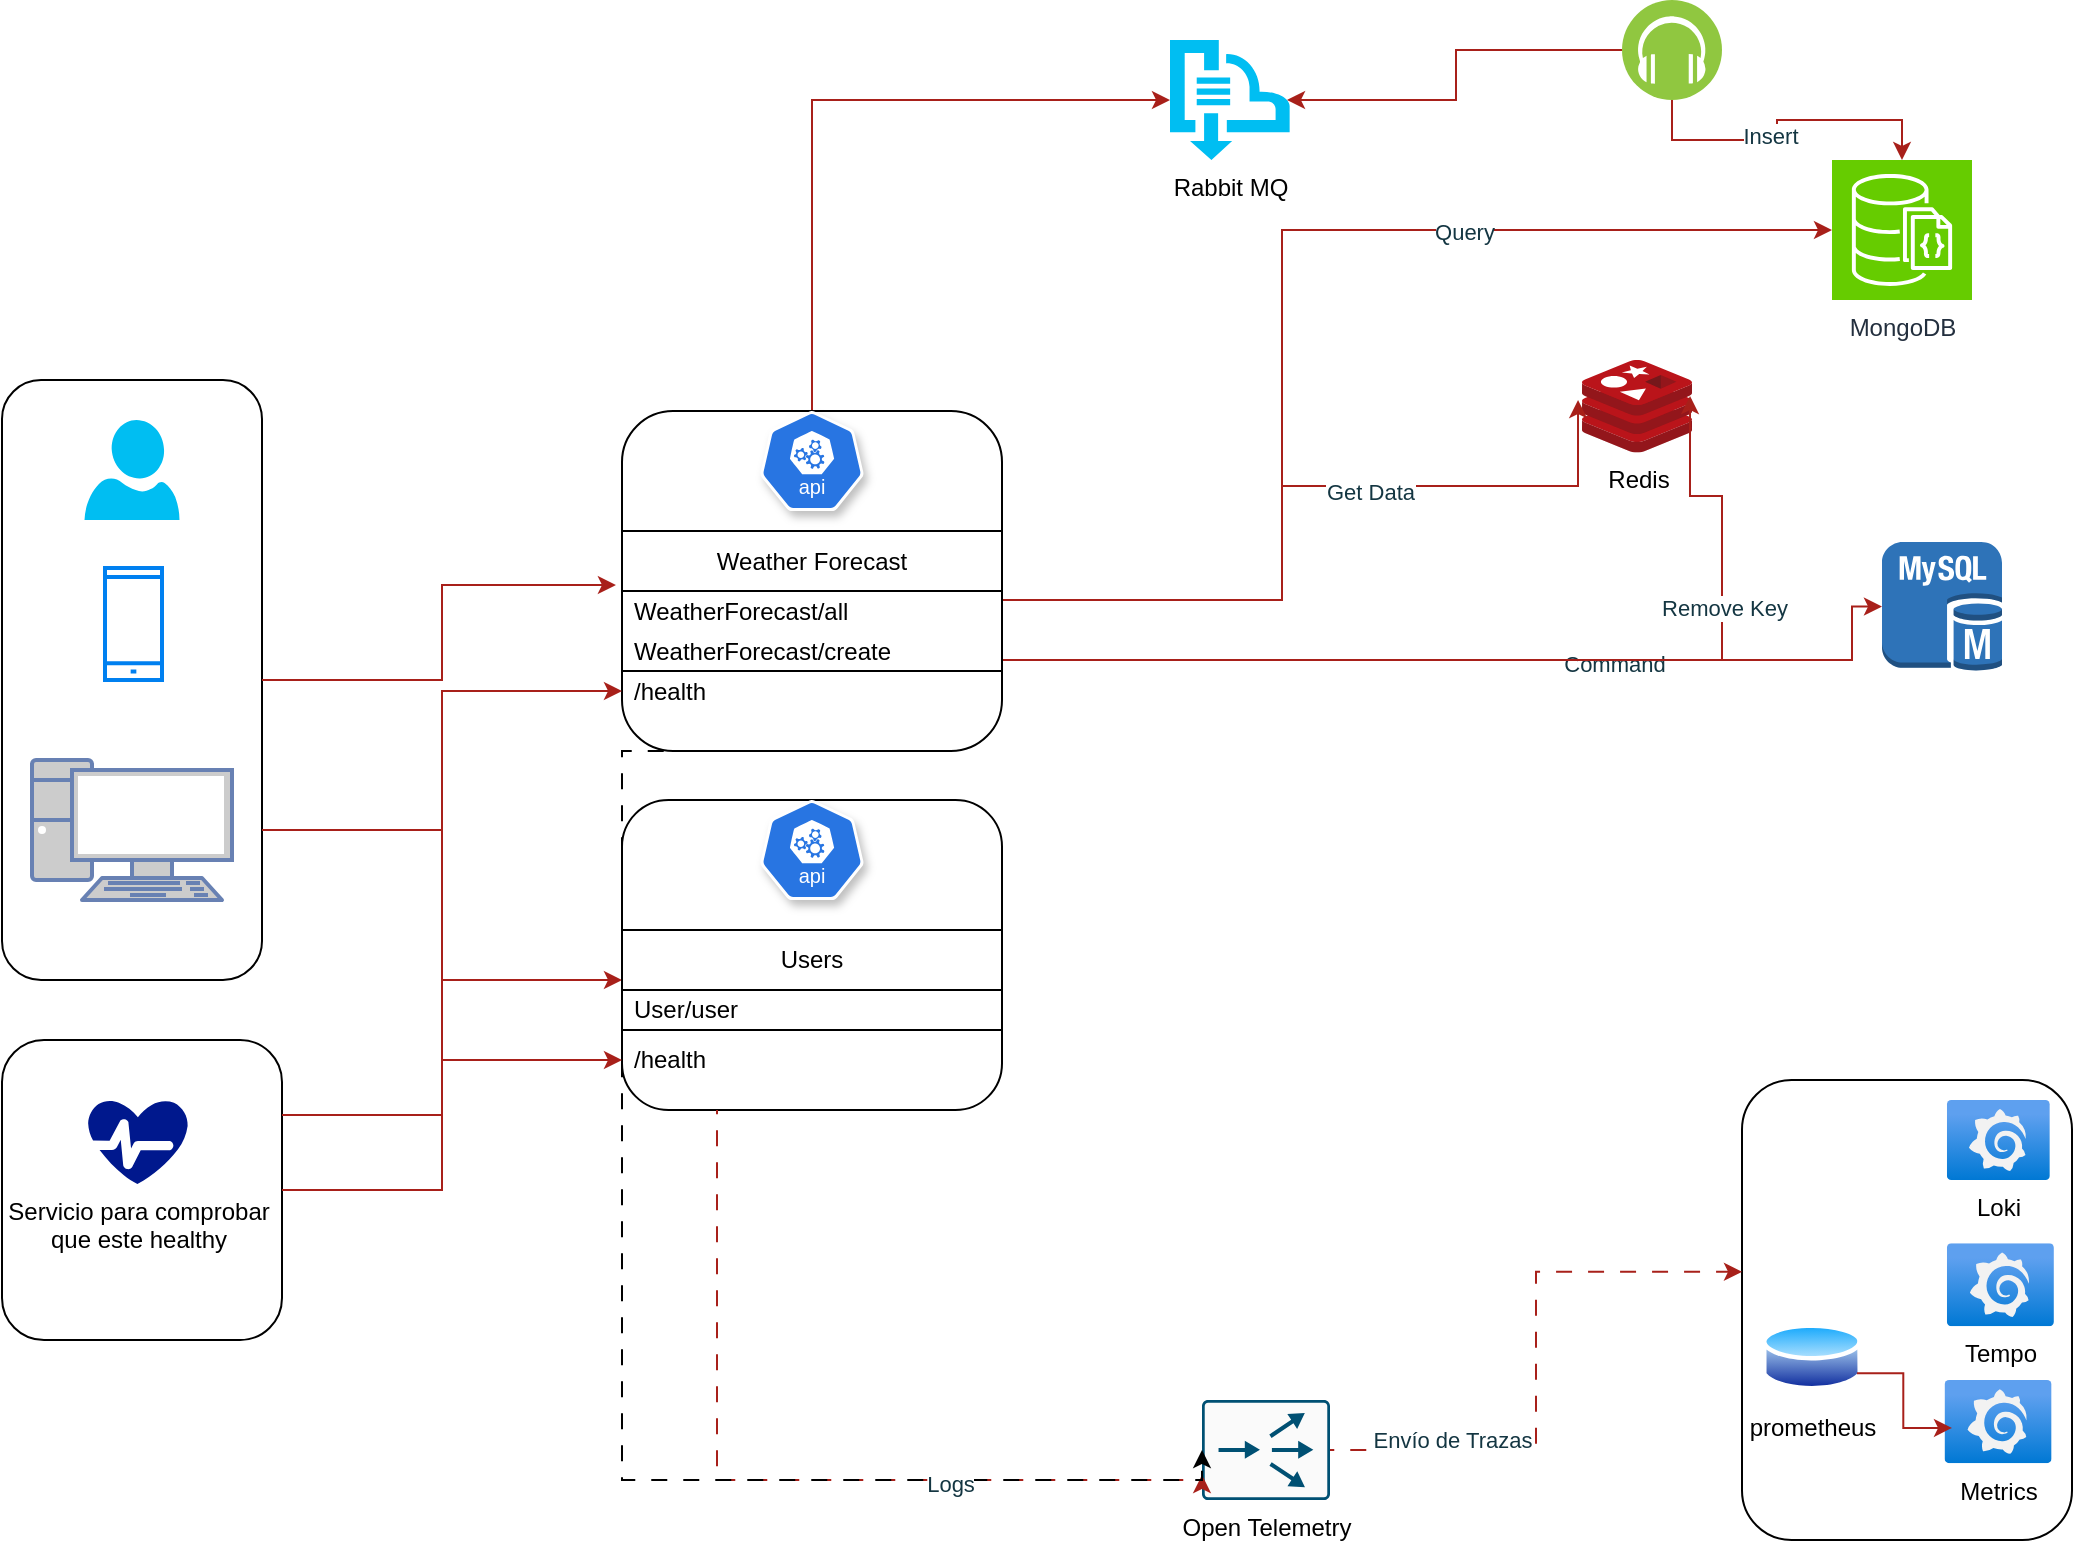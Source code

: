 <mxfile version="24.7.6">
  <diagram name="Página-1" id="ASL7EYoQqgXapV5xWy3M">
    <mxGraphModel dx="2261" dy="752" grid="1" gridSize="10" guides="1" tooltips="1" connect="1" arrows="1" fold="1" page="1" pageScale="1" pageWidth="827" pageHeight="1169" math="0" shadow="0">
      <root>
        <mxCell id="0" />
        <mxCell id="1" parent="0" />
        <mxCell id="1Br-K4Cn2IBCW6UkXx3d-42" value="" style="group" vertex="1" connectable="0" parent="1">
          <mxGeometry x="-230" y="190" width="130" height="300" as="geometry" />
        </mxCell>
        <mxCell id="1Br-K4Cn2IBCW6UkXx3d-8" value="" style="rounded=1;whiteSpace=wrap;html=1;direction=south;" vertex="1" parent="1Br-K4Cn2IBCW6UkXx3d-42">
          <mxGeometry width="130" height="300" as="geometry" />
        </mxCell>
        <mxCell id="1Br-K4Cn2IBCW6UkXx3d-9" value="" style="verticalLabelPosition=bottom;html=1;verticalAlign=top;align=center;strokeColor=none;fillColor=#00BEF2;shape=mxgraph.azure.user;" vertex="1" parent="1Br-K4Cn2IBCW6UkXx3d-42">
          <mxGeometry x="41.25" y="20" width="47.5" height="50" as="geometry" />
        </mxCell>
        <mxCell id="1Br-K4Cn2IBCW6UkXx3d-11" value="" style="html=1;verticalLabelPosition=bottom;align=center;labelBackgroundColor=#ffffff;verticalAlign=top;strokeWidth=2;strokeColor=#0080F0;shadow=0;dashed=0;shape=mxgraph.ios7.icons.smartphone;" vertex="1" parent="1Br-K4Cn2IBCW6UkXx3d-42">
          <mxGeometry x="51.5" y="94" width="28.5" height="56" as="geometry" />
        </mxCell>
        <mxCell id="1Br-K4Cn2IBCW6UkXx3d-12" value="" style="fontColor=#0066CC;verticalAlign=top;verticalLabelPosition=bottom;labelPosition=center;align=center;html=1;outlineConnect=0;fillColor=#CCCCCC;strokeColor=#6881B3;gradientColor=none;gradientDirection=north;strokeWidth=2;shape=mxgraph.networks.pc;" vertex="1" parent="1Br-K4Cn2IBCW6UkXx3d-42">
          <mxGeometry x="15" y="190" width="100" height="70" as="geometry" />
        </mxCell>
        <mxCell id="1Br-K4Cn2IBCW6UkXx3d-45" value="" style="group" vertex="1" connectable="0" parent="1">
          <mxGeometry x="-230" y="520" width="140" height="150" as="geometry" />
        </mxCell>
        <mxCell id="1Br-K4Cn2IBCW6UkXx3d-43" value="" style="rounded=1;whiteSpace=wrap;html=1;direction=south;" vertex="1" parent="1Br-K4Cn2IBCW6UkXx3d-45">
          <mxGeometry width="140" height="150" as="geometry" />
        </mxCell>
        <mxCell id="1Br-K4Cn2IBCW6UkXx3d-44" value="Servicio para comprobar&lt;div&gt;que este healthy&lt;/div&gt;" style="sketch=0;aspect=fixed;pointerEvents=1;shadow=0;dashed=0;html=1;strokeColor=none;labelPosition=center;verticalLabelPosition=bottom;verticalAlign=top;align=center;fillColor=#00188D;shape=mxgraph.azure.health_monitoring" vertex="1" parent="1Br-K4Cn2IBCW6UkXx3d-45">
          <mxGeometry x="43.077" y="30" width="50" height="42" as="geometry" />
        </mxCell>
        <mxCell id="1Br-K4Cn2IBCW6UkXx3d-49" value="Mongo&lt;span style=&quot;background-color: initial;&quot;&gt;DB&lt;/span&gt;" style="sketch=0;points=[[0,0,0],[0.25,0,0],[0.5,0,0],[0.75,0,0],[1,0,0],[0,1,0],[0.25,1,0],[0.5,1,0],[0.75,1,0],[1,1,0],[0,0.25,0],[0,0.5,0],[0,0.75,0],[1,0.25,0],[1,0.5,0],[1,0.75,0]];outlineConnect=0;fontColor=#232F3E;fillColor=#66CC00;strokeColor=#ffffff;dashed=0;verticalLabelPosition=bottom;verticalAlign=top;align=center;html=1;fontSize=12;fontStyle=0;aspect=fixed;shape=mxgraph.aws4.resourceIcon;resIcon=mxgraph.aws4.documentdb_with_mongodb_compatibility;" vertex="1" parent="1">
          <mxGeometry x="685" y="80" width="70" height="70" as="geometry" />
        </mxCell>
        <mxCell id="1Br-K4Cn2IBCW6UkXx3d-60" value="" style="group" vertex="1" connectable="0" parent="1">
          <mxGeometry x="640" y="540" width="165" height="230" as="geometry" />
        </mxCell>
        <mxCell id="1Br-K4Cn2IBCW6UkXx3d-58" value="" style="rounded=1;whiteSpace=wrap;html=1;direction=south;" vertex="1" parent="1Br-K4Cn2IBCW6UkXx3d-60">
          <mxGeometry width="165" height="230" as="geometry" />
        </mxCell>
        <mxCell id="1Br-K4Cn2IBCW6UkXx3d-3" value="Tempo" style="image;aspect=fixed;html=1;points=[];align=center;fontSize=12;image=img/lib/azure2/other/Grafana.svg;" vertex="1" parent="1Br-K4Cn2IBCW6UkXx3d-60">
          <mxGeometry x="102.412" y="81.58" width="53.56" height="41.58" as="geometry" />
        </mxCell>
        <mxCell id="1Br-K4Cn2IBCW6UkXx3d-56" value="Loki" style="image;aspect=fixed;html=1;points=[];align=center;fontSize=12;image=img/lib/azure2/other/Grafana.svg;" vertex="1" parent="1Br-K4Cn2IBCW6UkXx3d-60">
          <mxGeometry x="102.412" y="10" width="51.52" height="40" as="geometry" />
        </mxCell>
        <mxCell id="1Br-K4Cn2IBCW6UkXx3d-57" value="Metrics" style="image;aspect=fixed;html=1;points=[];align=center;fontSize=12;image=img/lib/azure2/other/Grafana.svg;" vertex="1" parent="1Br-K4Cn2IBCW6UkXx3d-60">
          <mxGeometry x="101.251" y="150.0" width="53.56" height="41.58" as="geometry" />
        </mxCell>
        <mxCell id="1Br-K4Cn2IBCW6UkXx3d-96" value="prometheus" style="image;aspect=fixed;perimeter=ellipsePerimeter;html=1;align=center;shadow=0;dashed=0;spacingTop=3;image=img/lib/active_directory/database.svg;" vertex="1" parent="1Br-K4Cn2IBCW6UkXx3d-60">
          <mxGeometry x="9.999" y="120.0" width="50" height="37" as="geometry" />
        </mxCell>
        <mxCell id="1Br-K4Cn2IBCW6UkXx3d-155" style="edgeStyle=orthogonalEdgeStyle;rounded=0;orthogonalLoop=1;jettySize=auto;html=1;exitX=1;exitY=0.75;exitDx=0;exitDy=0;entryX=0.07;entryY=0.577;entryDx=0;entryDy=0;entryPerimeter=0;strokeColor=#A8201A;fontColor=#143642;fillColor=#FAE5C7;" edge="1" parent="1Br-K4Cn2IBCW6UkXx3d-60" source="1Br-K4Cn2IBCW6UkXx3d-96" target="1Br-K4Cn2IBCW6UkXx3d-57">
          <mxGeometry relative="1" as="geometry" />
        </mxCell>
        <mxCell id="1Br-K4Cn2IBCW6UkXx3d-64" value="Open Telemetry" style="sketch=0;points=[[0.015,0.015,0],[0.985,0.015,0],[0.985,0.985,0],[0.015,0.985,0],[0.25,0,0],[0.5,0,0],[0.75,0,0],[1,0.25,0],[1,0.5,0],[1,0.75,0],[0.75,1,0],[0.5,1,0],[0.25,1,0],[0,0.75,0],[0,0.5,0],[0,0.25,0]];verticalLabelPosition=bottom;html=1;verticalAlign=top;aspect=fixed;align=center;pointerEvents=1;shape=mxgraph.cisco19.rect;prIcon=content_router;fillColor=#FAFAFA;strokeColor=#005073;" vertex="1" parent="1">
          <mxGeometry x="370" y="700" width="64" height="50" as="geometry" />
        </mxCell>
        <mxCell id="1Br-K4Cn2IBCW6UkXx3d-66" value="" style="outlineConnect=0;dashed=0;verticalLabelPosition=bottom;verticalAlign=top;align=center;html=1;shape=mxgraph.aws3.mysql_db_instance;fillColor=#2E73B8;gradientColor=none;" vertex="1" parent="1">
          <mxGeometry x="710" y="271" width="60" height="64.5" as="geometry" />
        </mxCell>
        <mxCell id="1Br-K4Cn2IBCW6UkXx3d-73" value="Rabbit MQ" style="verticalLabelPosition=bottom;html=1;verticalAlign=top;align=center;strokeColor=none;fillColor=#00BEF2;shape=mxgraph.azure.service_bus;pointerEvents=1;" vertex="1" parent="1">
          <mxGeometry x="354" y="20" width="60" height="60" as="geometry" />
        </mxCell>
        <mxCell id="1Br-K4Cn2IBCW6UkXx3d-77" value="" style="image;aspect=fixed;perimeter=ellipsePerimeter;html=1;align=center;shadow=0;dashed=0;fontColor=#4277BB;labelBackgroundColor=default;fontSize=12;spacingTop=3;image=img/lib/ibm/blockchain/event_listener.svg;" vertex="1" parent="1">
          <mxGeometry x="580" width="50" height="50" as="geometry" />
        </mxCell>
        <mxCell id="1Br-K4Cn2IBCW6UkXx3d-89" value="Redis" style="image;sketch=0;aspect=fixed;html=1;points=[];align=center;fontSize=12;image=img/lib/mscae/Cache_Redis_Product.svg;" vertex="1" parent="1">
          <mxGeometry x="560" y="180" width="55" height="46.2" as="geometry" />
        </mxCell>
        <mxCell id="1Br-K4Cn2IBCW6UkXx3d-107" style="edgeStyle=orthogonalEdgeStyle;rounded=0;orthogonalLoop=1;jettySize=auto;html=1;exitX=1;exitY=0.5;exitDx=0;exitDy=0;exitPerimeter=0;entryX=0.417;entryY=1;entryDx=0;entryDy=0;entryPerimeter=0;strokeColor=#A8201A;fontColor=#143642;fillColor=#FAE5C7;flowAnimation=1;" edge="1" parent="1" source="1Br-K4Cn2IBCW6UkXx3d-64" target="1Br-K4Cn2IBCW6UkXx3d-58">
          <mxGeometry relative="1" as="geometry" />
        </mxCell>
        <mxCell id="1Br-K4Cn2IBCW6UkXx3d-108" value="Envío de Trazas" style="edgeLabel;html=1;align=center;verticalAlign=middle;resizable=0;points=[];strokeColor=#0F8B8D;fontColor=#143642;fillColor=#FAE5C7;" vertex="1" connectable="0" parent="1Br-K4Cn2IBCW6UkXx3d-107">
          <mxGeometry x="0.091" y="3" relative="1" as="geometry">
            <mxPoint x="-39" y="53" as="offset" />
          </mxGeometry>
        </mxCell>
        <mxCell id="1Br-K4Cn2IBCW6UkXx3d-126" style="edgeStyle=orthogonalEdgeStyle;rounded=0;orthogonalLoop=1;jettySize=auto;html=1;exitX=0.5;exitY=1;exitDx=0;exitDy=0;entryX=0.5;entryY=0;entryDx=0;entryDy=0;entryPerimeter=0;strokeColor=#A8201A;fontColor=#143642;fillColor=#FAE5C7;" edge="1" parent="1" source="1Br-K4Cn2IBCW6UkXx3d-77" target="1Br-K4Cn2IBCW6UkXx3d-49">
          <mxGeometry relative="1" as="geometry" />
        </mxCell>
        <mxCell id="1Br-K4Cn2IBCW6UkXx3d-127" value="Insert" style="edgeLabel;html=1;align=center;verticalAlign=middle;resizable=0;points=[];strokeColor=#0F8B8D;fontColor=#143642;fillColor=#FAE5C7;" vertex="1" connectable="0" parent="1Br-K4Cn2IBCW6UkXx3d-126">
          <mxGeometry x="-0.094" y="5" relative="1" as="geometry">
            <mxPoint x="1" as="offset" />
          </mxGeometry>
        </mxCell>
        <mxCell id="1Br-K4Cn2IBCW6UkXx3d-134" style="edgeStyle=orthogonalEdgeStyle;rounded=0;orthogonalLoop=1;jettySize=auto;html=1;exitX=0.5;exitY=0;exitDx=0;exitDy=0;entryX=-0.016;entryY=-0.15;entryDx=0;entryDy=0;strokeColor=#A8201A;fontColor=#143642;fillColor=#FAE5C7;entryPerimeter=0;" edge="1" parent="1" source="1Br-K4Cn2IBCW6UkXx3d-8" target="1Br-K4Cn2IBCW6UkXx3d-26">
          <mxGeometry relative="1" as="geometry" />
        </mxCell>
        <mxCell id="1Br-K4Cn2IBCW6UkXx3d-135" style="edgeStyle=orthogonalEdgeStyle;rounded=0;orthogonalLoop=1;jettySize=auto;html=1;exitX=0.75;exitY=0;exitDx=0;exitDy=0;entryX=0;entryY=0.5;entryDx=0;entryDy=0;strokeColor=#A8201A;fontColor=#143642;fillColor=#FAE5C7;" edge="1" parent="1" source="1Br-K4Cn2IBCW6UkXx3d-8" target="1Br-K4Cn2IBCW6UkXx3d-112">
          <mxGeometry relative="1" as="geometry" />
        </mxCell>
        <mxCell id="1Br-K4Cn2IBCW6UkXx3d-137" style="edgeStyle=orthogonalEdgeStyle;rounded=0;orthogonalLoop=1;jettySize=auto;html=1;exitX=1;exitY=0.5;exitDx=0;exitDy=0;entryX=0;entryY=0.5;entryDx=0;entryDy=0;entryPerimeter=0;strokeColor=#A8201A;fontColor=#143642;fillColor=#FAE5C7;" edge="1" parent="1" source="1Br-K4Cn2IBCW6UkXx3d-27" target="1Br-K4Cn2IBCW6UkXx3d-66">
          <mxGeometry relative="1" as="geometry">
            <Array as="points">
              <mxPoint x="270" y="330" />
              <mxPoint x="695" y="330" />
            </Array>
          </mxGeometry>
        </mxCell>
        <mxCell id="1Br-K4Cn2IBCW6UkXx3d-141" value="Command" style="edgeLabel;html=1;align=center;verticalAlign=middle;resizable=0;points=[];strokeColor=#0F8B8D;fontColor=#143642;fillColor=#FAE5C7;" vertex="1" connectable="0" parent="1Br-K4Cn2IBCW6UkXx3d-137">
          <mxGeometry x="0.318" y="-2" relative="1" as="geometry">
            <mxPoint as="offset" />
          </mxGeometry>
        </mxCell>
        <mxCell id="1Br-K4Cn2IBCW6UkXx3d-138" style="edgeStyle=orthogonalEdgeStyle;rounded=0;orthogonalLoop=1;jettySize=auto;html=1;exitX=0;exitY=0.5;exitDx=0;exitDy=0;entryX=0.975;entryY=0.5;entryDx=0;entryDy=0;entryPerimeter=0;strokeColor=#A8201A;fontColor=#143642;fillColor=#FAE5C7;" edge="1" parent="1" source="1Br-K4Cn2IBCW6UkXx3d-77" target="1Br-K4Cn2IBCW6UkXx3d-73">
          <mxGeometry relative="1" as="geometry" />
        </mxCell>
        <mxCell id="1Br-K4Cn2IBCW6UkXx3d-139" style="edgeStyle=orthogonalEdgeStyle;rounded=0;orthogonalLoop=1;jettySize=auto;html=1;exitX=1;exitY=0.5;exitDx=0;exitDy=0;entryX=0;entryY=0.5;entryDx=0;entryDy=0;entryPerimeter=0;strokeColor=#A8201A;fontColor=#143642;fillColor=#FAE5C7;" edge="1" parent="1" source="1Br-K4Cn2IBCW6UkXx3d-26" target="1Br-K4Cn2IBCW6UkXx3d-49">
          <mxGeometry relative="1" as="geometry">
            <Array as="points">
              <mxPoint x="270" y="300" />
              <mxPoint x="410" y="300" />
              <mxPoint x="410" y="115" />
            </Array>
          </mxGeometry>
        </mxCell>
        <mxCell id="1Br-K4Cn2IBCW6UkXx3d-140" value="Query" style="edgeLabel;html=1;align=center;verticalAlign=middle;resizable=0;points=[];strokeColor=#0F8B8D;fontColor=#143642;fillColor=#FAE5C7;" vertex="1" connectable="0" parent="1Br-K4Cn2IBCW6UkXx3d-139">
          <mxGeometry x="0.39" y="-1" relative="1" as="geometry">
            <mxPoint as="offset" />
          </mxGeometry>
        </mxCell>
        <mxCell id="1Br-K4Cn2IBCW6UkXx3d-142" style="edgeStyle=orthogonalEdgeStyle;rounded=0;orthogonalLoop=1;jettySize=auto;html=1;exitX=1;exitY=0.5;exitDx=0;exitDy=0;strokeColor=#A8201A;fontColor=#143642;fillColor=#FAE5C7;entryX=0.982;entryY=0.39;entryDx=0;entryDy=0;entryPerimeter=0;" edge="1" parent="1" source="1Br-K4Cn2IBCW6UkXx3d-26" target="1Br-K4Cn2IBCW6UkXx3d-89">
          <mxGeometry relative="1" as="geometry">
            <mxPoint x="650" y="240" as="targetPoint" />
            <Array as="points">
              <mxPoint x="270" y="330" />
              <mxPoint x="630" y="330" />
              <mxPoint x="630" y="248" />
              <mxPoint x="614" y="248" />
            </Array>
          </mxGeometry>
        </mxCell>
        <mxCell id="1Br-K4Cn2IBCW6UkXx3d-145" value="Remove Key" style="edgeLabel;html=1;align=center;verticalAlign=middle;resizable=0;points=[];strokeColor=#0F8B8D;fontColor=#143642;fillColor=#FAE5C7;" vertex="1" connectable="0" parent="1Br-K4Cn2IBCW6UkXx3d-142">
          <mxGeometry x="0.541" y="-1" relative="1" as="geometry">
            <mxPoint as="offset" />
          </mxGeometry>
        </mxCell>
        <mxCell id="1Br-K4Cn2IBCW6UkXx3d-143" style="edgeStyle=orthogonalEdgeStyle;rounded=0;orthogonalLoop=1;jettySize=auto;html=1;exitX=1;exitY=0.5;exitDx=0;exitDy=0;entryX=-0.036;entryY=0.433;entryDx=0;entryDy=0;entryPerimeter=0;strokeColor=#A8201A;fontColor=#143642;fillColor=#FAE5C7;" edge="1" parent="1" source="1Br-K4Cn2IBCW6UkXx3d-27" target="1Br-K4Cn2IBCW6UkXx3d-89">
          <mxGeometry relative="1" as="geometry">
            <Array as="points">
              <mxPoint x="270" y="300" />
              <mxPoint x="410" y="300" />
              <mxPoint x="410" y="243" />
              <mxPoint x="558" y="243" />
            </Array>
          </mxGeometry>
        </mxCell>
        <mxCell id="1Br-K4Cn2IBCW6UkXx3d-144" value="Get Data" style="edgeLabel;html=1;align=center;verticalAlign=middle;resizable=0;points=[];strokeColor=#0F8B8D;fontColor=#143642;fillColor=#FAE5C7;" vertex="1" connectable="0" parent="1Br-K4Cn2IBCW6UkXx3d-143">
          <mxGeometry x="0.29" y="-3" relative="1" as="geometry">
            <mxPoint as="offset" />
          </mxGeometry>
        </mxCell>
        <mxCell id="1Br-K4Cn2IBCW6UkXx3d-146" style="edgeStyle=orthogonalEdgeStyle;rounded=0;orthogonalLoop=1;jettySize=auto;html=1;exitX=0.5;exitY=0;exitDx=0;exitDy=0;entryX=0;entryY=0.5;entryDx=0;entryDy=0;entryPerimeter=0;strokeColor=#A8201A;fontColor=#143642;fillColor=#FAE5C7;" edge="1" parent="1" source="1Br-K4Cn2IBCW6UkXx3d-14" target="1Br-K4Cn2IBCW6UkXx3d-73">
          <mxGeometry relative="1" as="geometry" />
        </mxCell>
        <mxCell id="1Br-K4Cn2IBCW6UkXx3d-30" value="" style="group" vertex="1" connectable="0" parent="1">
          <mxGeometry x="80" y="205.5" width="190" height="464.5" as="geometry" />
        </mxCell>
        <mxCell id="1Br-K4Cn2IBCW6UkXx3d-14" value="" style="rounded=1;whiteSpace=wrap;html=1;" vertex="1" parent="1Br-K4Cn2IBCW6UkXx3d-30">
          <mxGeometry width="190" height="170" as="geometry" />
        </mxCell>
        <mxCell id="1Br-K4Cn2IBCW6UkXx3d-4" value="" style="aspect=fixed;sketch=0;html=1;dashed=0;whitespace=wrap;verticalLabelPosition=bottom;verticalAlign=top;fillColor=#2875E2;strokeColor=#ffffff;points=[[0.005,0.63,0],[0.1,0.2,0],[0.9,0.2,0],[0.5,0,0],[0.995,0.63,0],[0.72,0.99,0],[0.5,1,0],[0.28,0.99,0]];shape=mxgraph.kubernetes.icon2;kubernetesLabel=1;prIcon=api;movable=1;resizable=1;rotatable=1;deletable=1;editable=1;locked=0;connectable=1;shadow=1;" vertex="1" parent="1Br-K4Cn2IBCW6UkXx3d-30">
          <mxGeometry x="68.96" width="52.08" height="50" as="geometry" />
        </mxCell>
        <mxCell id="1Br-K4Cn2IBCW6UkXx3d-25" value="Weather Forecast" style="swimlane;fontStyle=0;childLayout=stackLayout;horizontal=1;startSize=30;horizontalStack=0;resizeParent=1;resizeParentMax=0;resizeLast=0;collapsible=1;marginBottom=0;whiteSpace=wrap;html=1;" vertex="1" parent="1Br-K4Cn2IBCW6UkXx3d-30">
          <mxGeometry y="60" width="190" height="70" as="geometry" />
        </mxCell>
        <mxCell id="1Br-K4Cn2IBCW6UkXx3d-26" value="WeatherForecast/all" style="text;strokeColor=none;fillColor=none;align=left;verticalAlign=middle;spacingLeft=4;spacingRight=4;overflow=hidden;points=[[0,0.5],[1,0.5]];portConstraint=eastwest;rotatable=0;whiteSpace=wrap;html=1;" vertex="1" parent="1Br-K4Cn2IBCW6UkXx3d-25">
          <mxGeometry y="30" width="190" height="20" as="geometry" />
        </mxCell>
        <mxCell id="1Br-K4Cn2IBCW6UkXx3d-27" value="WeatherForecast/create" style="text;strokeColor=none;fillColor=none;align=left;verticalAlign=middle;spacingLeft=4;spacingRight=4;overflow=hidden;points=[[0,0.5],[1,0.5]];portConstraint=eastwest;rotatable=0;whiteSpace=wrap;html=1;" vertex="1" parent="1Br-K4Cn2IBCW6UkXx3d-25">
          <mxGeometry y="50" width="190" height="20" as="geometry" />
        </mxCell>
        <mxCell id="1Br-K4Cn2IBCW6UkXx3d-147" value="/health" style="text;strokeColor=none;fillColor=none;align=left;verticalAlign=middle;spacingLeft=4;spacingRight=4;overflow=hidden;points=[[0,0.5],[1,0.5]];portConstraint=eastwest;rotatable=0;whiteSpace=wrap;html=1;" vertex="1" parent="1Br-K4Cn2IBCW6UkXx3d-30">
          <mxGeometry y="130" width="190" height="20" as="geometry" />
        </mxCell>
        <mxCell id="1Br-K4Cn2IBCW6UkXx3d-149" value="" style="group" vertex="1" connectable="0" parent="1Br-K4Cn2IBCW6UkXx3d-30">
          <mxGeometry y="194.5" width="190" height="155" as="geometry" />
        </mxCell>
        <mxCell id="1Br-K4Cn2IBCW6UkXx3d-111" value="" style="rounded=1;whiteSpace=wrap;html=1;" vertex="1" parent="1Br-K4Cn2IBCW6UkXx3d-149">
          <mxGeometry width="190" height="155" as="geometry" />
        </mxCell>
        <mxCell id="1Br-K4Cn2IBCW6UkXx3d-112" value="Users" style="swimlane;fontStyle=0;childLayout=stackLayout;horizontal=1;startSize=30;horizontalStack=0;resizeParent=1;resizeParentMax=0;resizeLast=0;collapsible=1;marginBottom=0;whiteSpace=wrap;html=1;" vertex="1" parent="1Br-K4Cn2IBCW6UkXx3d-149">
          <mxGeometry y="65" width="190" height="50" as="geometry">
            <mxRectangle y="65" width="70" height="30" as="alternateBounds" />
          </mxGeometry>
        </mxCell>
        <mxCell id="1Br-K4Cn2IBCW6UkXx3d-113" value="User/user" style="text;strokeColor=none;fillColor=none;align=left;verticalAlign=middle;spacingLeft=4;spacingRight=4;overflow=hidden;points=[[0,0.5],[1,0.5]];portConstraint=eastwest;rotatable=0;whiteSpace=wrap;html=1;" vertex="1" parent="1Br-K4Cn2IBCW6UkXx3d-112">
          <mxGeometry y="30" width="190" height="20" as="geometry" />
        </mxCell>
        <mxCell id="1Br-K4Cn2IBCW6UkXx3d-116" value="" style="aspect=fixed;sketch=0;html=1;dashed=0;whitespace=wrap;verticalLabelPosition=bottom;verticalAlign=top;fillColor=#2875E2;strokeColor=#ffffff;points=[[0.005,0.63,0],[0.1,0.2,0],[0.9,0.2,0],[0.5,0,0],[0.995,0.63,0],[0.72,0.99,0],[0.5,1,0],[0.28,0.99,0]];shape=mxgraph.kubernetes.icon2;kubernetesLabel=1;prIcon=api;movable=1;resizable=1;rotatable=1;deletable=1;editable=1;locked=0;connectable=1;shadow=1;" vertex="1" parent="1Br-K4Cn2IBCW6UkXx3d-149">
          <mxGeometry x="68.96" width="52.08" height="50" as="geometry" />
        </mxCell>
        <mxCell id="1Br-K4Cn2IBCW6UkXx3d-148" value="/health" style="text;strokeColor=none;fillColor=none;align=left;verticalAlign=middle;spacingLeft=4;spacingRight=4;overflow=hidden;points=[[0,0.5],[1,0.5]];portConstraint=eastwest;rotatable=0;whiteSpace=wrap;html=1;" vertex="1" parent="1Br-K4Cn2IBCW6UkXx3d-149">
          <mxGeometry y="120" width="190" height="20" as="geometry" />
        </mxCell>
        <mxCell id="1Br-K4Cn2IBCW6UkXx3d-150" style="edgeStyle=orthogonalEdgeStyle;rounded=0;orthogonalLoop=1;jettySize=auto;html=1;exitX=0.25;exitY=1;exitDx=0;exitDy=0;entryX=0;entryY=0.75;entryDx=0;entryDy=0;entryPerimeter=0;strokeColor=#A8201A;fontColor=#143642;fillColor=#FAE5C7;flowAnimation=1;" edge="1" parent="1" source="1Br-K4Cn2IBCW6UkXx3d-111" target="1Br-K4Cn2IBCW6UkXx3d-64">
          <mxGeometry relative="1" as="geometry">
            <Array as="points">
              <mxPoint x="128" y="740" />
              <mxPoint x="370" y="740" />
            </Array>
          </mxGeometry>
        </mxCell>
        <mxCell id="1Br-K4Cn2IBCW6UkXx3d-151" style="edgeStyle=orthogonalEdgeStyle;rounded=0;orthogonalLoop=1;jettySize=auto;html=1;exitX=0.5;exitY=1;exitDx=0;exitDy=0;entryX=0;entryY=0.5;entryDx=0;entryDy=0;entryPerimeter=0;strokeColor=default;fontColor=#143642;fillColor=#FAE5C7;endArrow=classic;endFill=1;flowAnimation=1;" edge="1" parent="1" source="1Br-K4Cn2IBCW6UkXx3d-14" target="1Br-K4Cn2IBCW6UkXx3d-64">
          <mxGeometry relative="1" as="geometry">
            <Array as="points">
              <mxPoint x="80" y="376" />
              <mxPoint x="80" y="740" />
              <mxPoint x="370" y="740" />
            </Array>
          </mxGeometry>
        </mxCell>
        <mxCell id="1Br-K4Cn2IBCW6UkXx3d-152" value="Logs" style="edgeLabel;html=1;align=center;verticalAlign=middle;resizable=0;points=[];strokeColor=#0F8B8D;fontColor=#143642;fillColor=#FAE5C7;" vertex="1" connectable="0" parent="1Br-K4Cn2IBCW6UkXx3d-151">
          <mxGeometry x="0.628" y="-2" relative="1" as="geometry">
            <mxPoint x="1" as="offset" />
          </mxGeometry>
        </mxCell>
        <mxCell id="1Br-K4Cn2IBCW6UkXx3d-156" style="edgeStyle=orthogonalEdgeStyle;rounded=0;orthogonalLoop=1;jettySize=auto;html=1;exitX=0.5;exitY=0;exitDx=0;exitDy=0;entryX=0;entryY=0.5;entryDx=0;entryDy=0;strokeColor=#A8201A;fontColor=#143642;fillColor=#FAE5C7;" edge="1" parent="1" source="1Br-K4Cn2IBCW6UkXx3d-43" target="1Br-K4Cn2IBCW6UkXx3d-148">
          <mxGeometry relative="1" as="geometry">
            <Array as="points">
              <mxPoint x="-10" y="595" />
              <mxPoint x="-10" y="530" />
            </Array>
          </mxGeometry>
        </mxCell>
        <mxCell id="1Br-K4Cn2IBCW6UkXx3d-157" style="edgeStyle=orthogonalEdgeStyle;rounded=0;orthogonalLoop=1;jettySize=auto;html=1;exitX=0.25;exitY=0;exitDx=0;exitDy=0;entryX=0;entryY=0.5;entryDx=0;entryDy=0;strokeColor=#A8201A;fontColor=#143642;fillColor=#FAE5C7;" edge="1" parent="1" source="1Br-K4Cn2IBCW6UkXx3d-43" target="1Br-K4Cn2IBCW6UkXx3d-147">
          <mxGeometry relative="1" as="geometry">
            <Array as="points">
              <mxPoint x="-10" y="558" />
              <mxPoint x="-10" y="346" />
            </Array>
          </mxGeometry>
        </mxCell>
      </root>
    </mxGraphModel>
  </diagram>
</mxfile>
